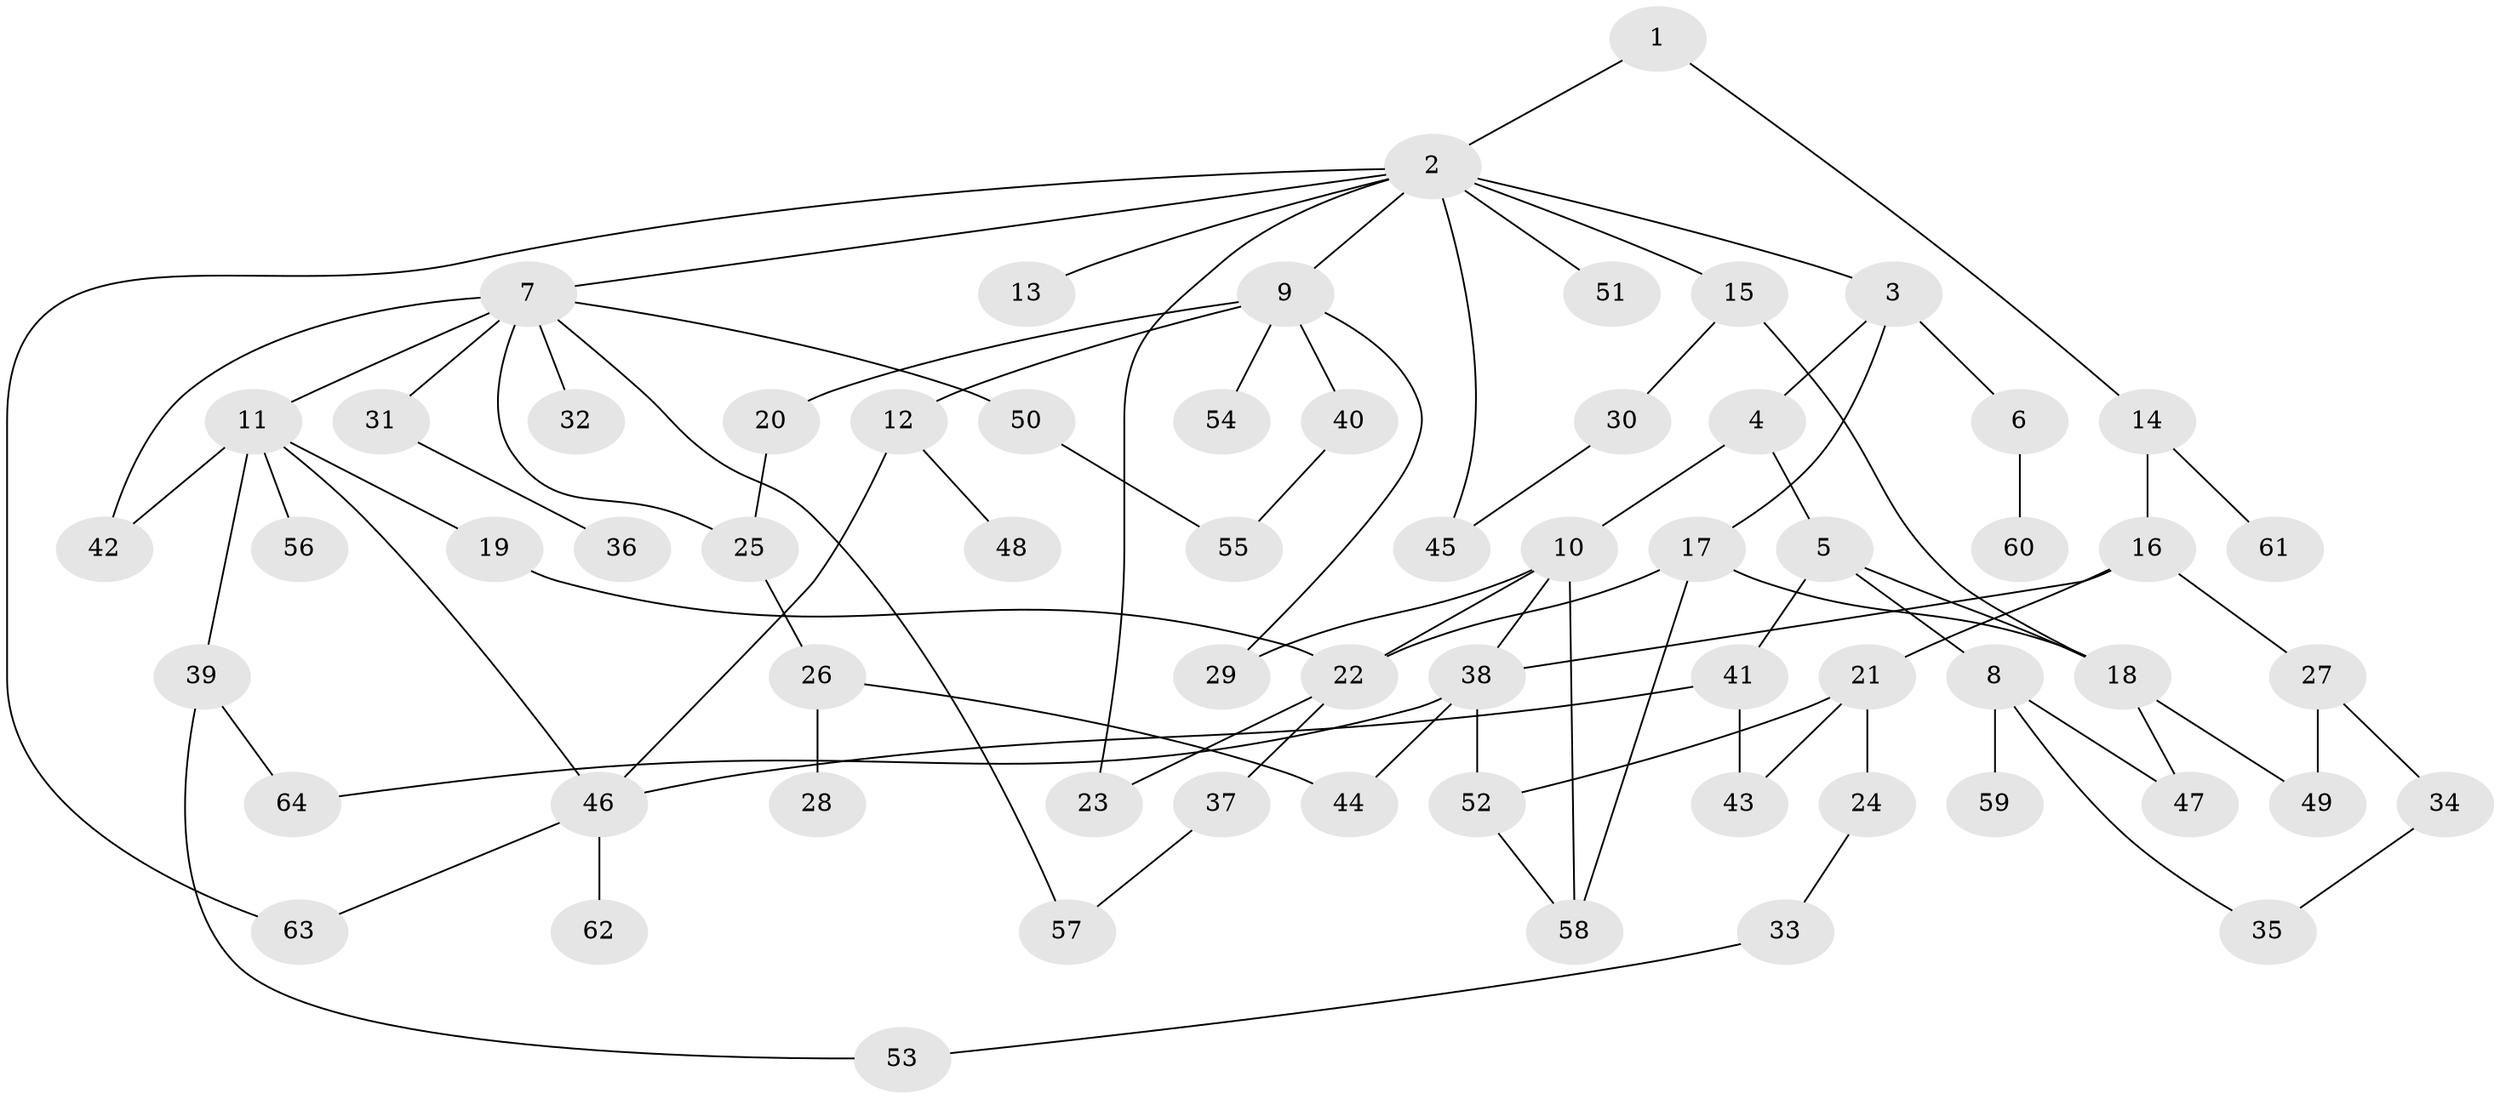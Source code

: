 // coarse degree distribution, {2: 0.32558139534883723, 12: 0.023255813953488372, 3: 0.13953488372093023, 5: 0.06976744186046512, 1: 0.27906976744186046, 11: 0.023255813953488372, 6: 0.09302325581395349, 4: 0.046511627906976744}
// Generated by graph-tools (version 1.1) at 2025/51/02/27/25 19:51:38]
// undirected, 64 vertices, 88 edges
graph export_dot {
graph [start="1"]
  node [color=gray90,style=filled];
  1;
  2;
  3;
  4;
  5;
  6;
  7;
  8;
  9;
  10;
  11;
  12;
  13;
  14;
  15;
  16;
  17;
  18;
  19;
  20;
  21;
  22;
  23;
  24;
  25;
  26;
  27;
  28;
  29;
  30;
  31;
  32;
  33;
  34;
  35;
  36;
  37;
  38;
  39;
  40;
  41;
  42;
  43;
  44;
  45;
  46;
  47;
  48;
  49;
  50;
  51;
  52;
  53;
  54;
  55;
  56;
  57;
  58;
  59;
  60;
  61;
  62;
  63;
  64;
  1 -- 2;
  1 -- 14;
  2 -- 3;
  2 -- 7;
  2 -- 9;
  2 -- 13;
  2 -- 15;
  2 -- 23;
  2 -- 45;
  2 -- 51;
  2 -- 63;
  3 -- 4;
  3 -- 6;
  3 -- 17;
  4 -- 5;
  4 -- 10;
  5 -- 8;
  5 -- 41;
  5 -- 18;
  6 -- 60;
  7 -- 11;
  7 -- 31;
  7 -- 32;
  7 -- 42;
  7 -- 50;
  7 -- 25;
  7 -- 57;
  8 -- 35;
  8 -- 47;
  8 -- 59;
  9 -- 12;
  9 -- 20;
  9 -- 40;
  9 -- 54;
  9 -- 29;
  10 -- 22;
  10 -- 29;
  10 -- 58;
  10 -- 38;
  11 -- 19;
  11 -- 39;
  11 -- 56;
  11 -- 46;
  11 -- 42;
  12 -- 48;
  12 -- 46;
  14 -- 16;
  14 -- 61;
  15 -- 18;
  15 -- 30;
  16 -- 21;
  16 -- 27;
  16 -- 38;
  17 -- 22;
  17 -- 58;
  17 -- 18;
  18 -- 47;
  18 -- 49;
  19 -- 22;
  20 -- 25;
  21 -- 24;
  21 -- 43;
  21 -- 52;
  22 -- 37;
  22 -- 23;
  24 -- 33;
  25 -- 26;
  26 -- 28;
  26 -- 44;
  27 -- 34;
  27 -- 49;
  30 -- 45;
  31 -- 36;
  33 -- 53;
  34 -- 35;
  37 -- 57;
  38 -- 44;
  38 -- 64;
  38 -- 52;
  39 -- 53;
  39 -- 64;
  40 -- 55;
  41 -- 46;
  41 -- 43;
  46 -- 62;
  46 -- 63;
  50 -- 55;
  52 -- 58;
}
